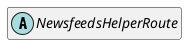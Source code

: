@startuml
set namespaceSeparator \\
hide members
hide << alias >> circle

abstract class NewsfeedsHelperRoute
@enduml
